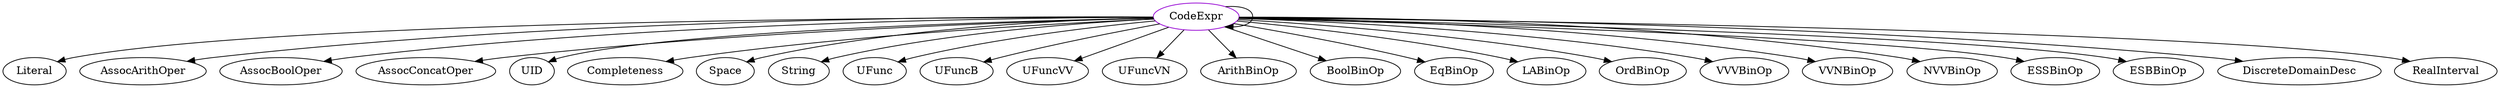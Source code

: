 digraph codeexpr{
CodeExpr	[shape=oval, color=darkviolet, label="CodeExpr"];
CodeExpr -> Literal;
CodeExpr -> CodeExpr;
CodeExpr -> AssocArithOper;
CodeExpr -> AssocBoolOper;
CodeExpr -> AssocConcatOper;
CodeExpr -> UID;
CodeExpr -> Completeness;
CodeExpr -> Space;
CodeExpr -> String;
CodeExpr -> UFunc;
CodeExpr -> UFuncB;
CodeExpr -> UFuncVV;
CodeExpr -> UFuncVN;
CodeExpr -> ArithBinOp;
CodeExpr -> BoolBinOp;
CodeExpr -> EqBinOp;
CodeExpr -> LABinOp;
CodeExpr -> OrdBinOp;
CodeExpr -> VVVBinOp;
CodeExpr -> VVNBinOp;
CodeExpr -> NVVBinOp;
CodeExpr -> ESSBinOp;
CodeExpr -> ESBBinOp;
CodeExpr -> DiscreteDomainDesc;
CodeExpr -> RealInterval;
}
